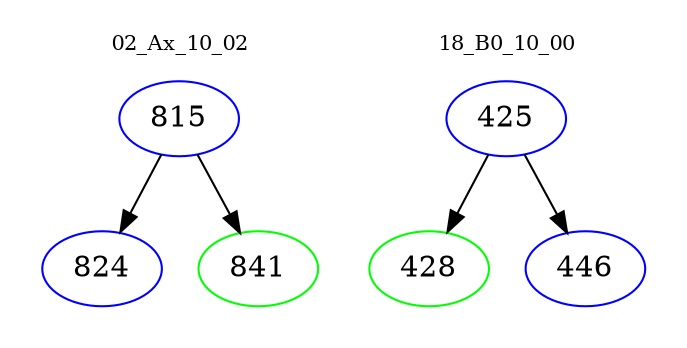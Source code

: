 digraph{
subgraph cluster_0 {
color = white
label = "02_Ax_10_02";
fontsize=10;
T0_815 [label="815", color="blue"]
T0_815 -> T0_824 [color="black"]
T0_824 [label="824", color="blue"]
T0_815 -> T0_841 [color="black"]
T0_841 [label="841", color="green"]
}
subgraph cluster_1 {
color = white
label = "18_B0_10_00";
fontsize=10;
T1_425 [label="425", color="blue"]
T1_425 -> T1_428 [color="black"]
T1_428 [label="428", color="green"]
T1_425 -> T1_446 [color="black"]
T1_446 [label="446", color="blue"]
}
}
